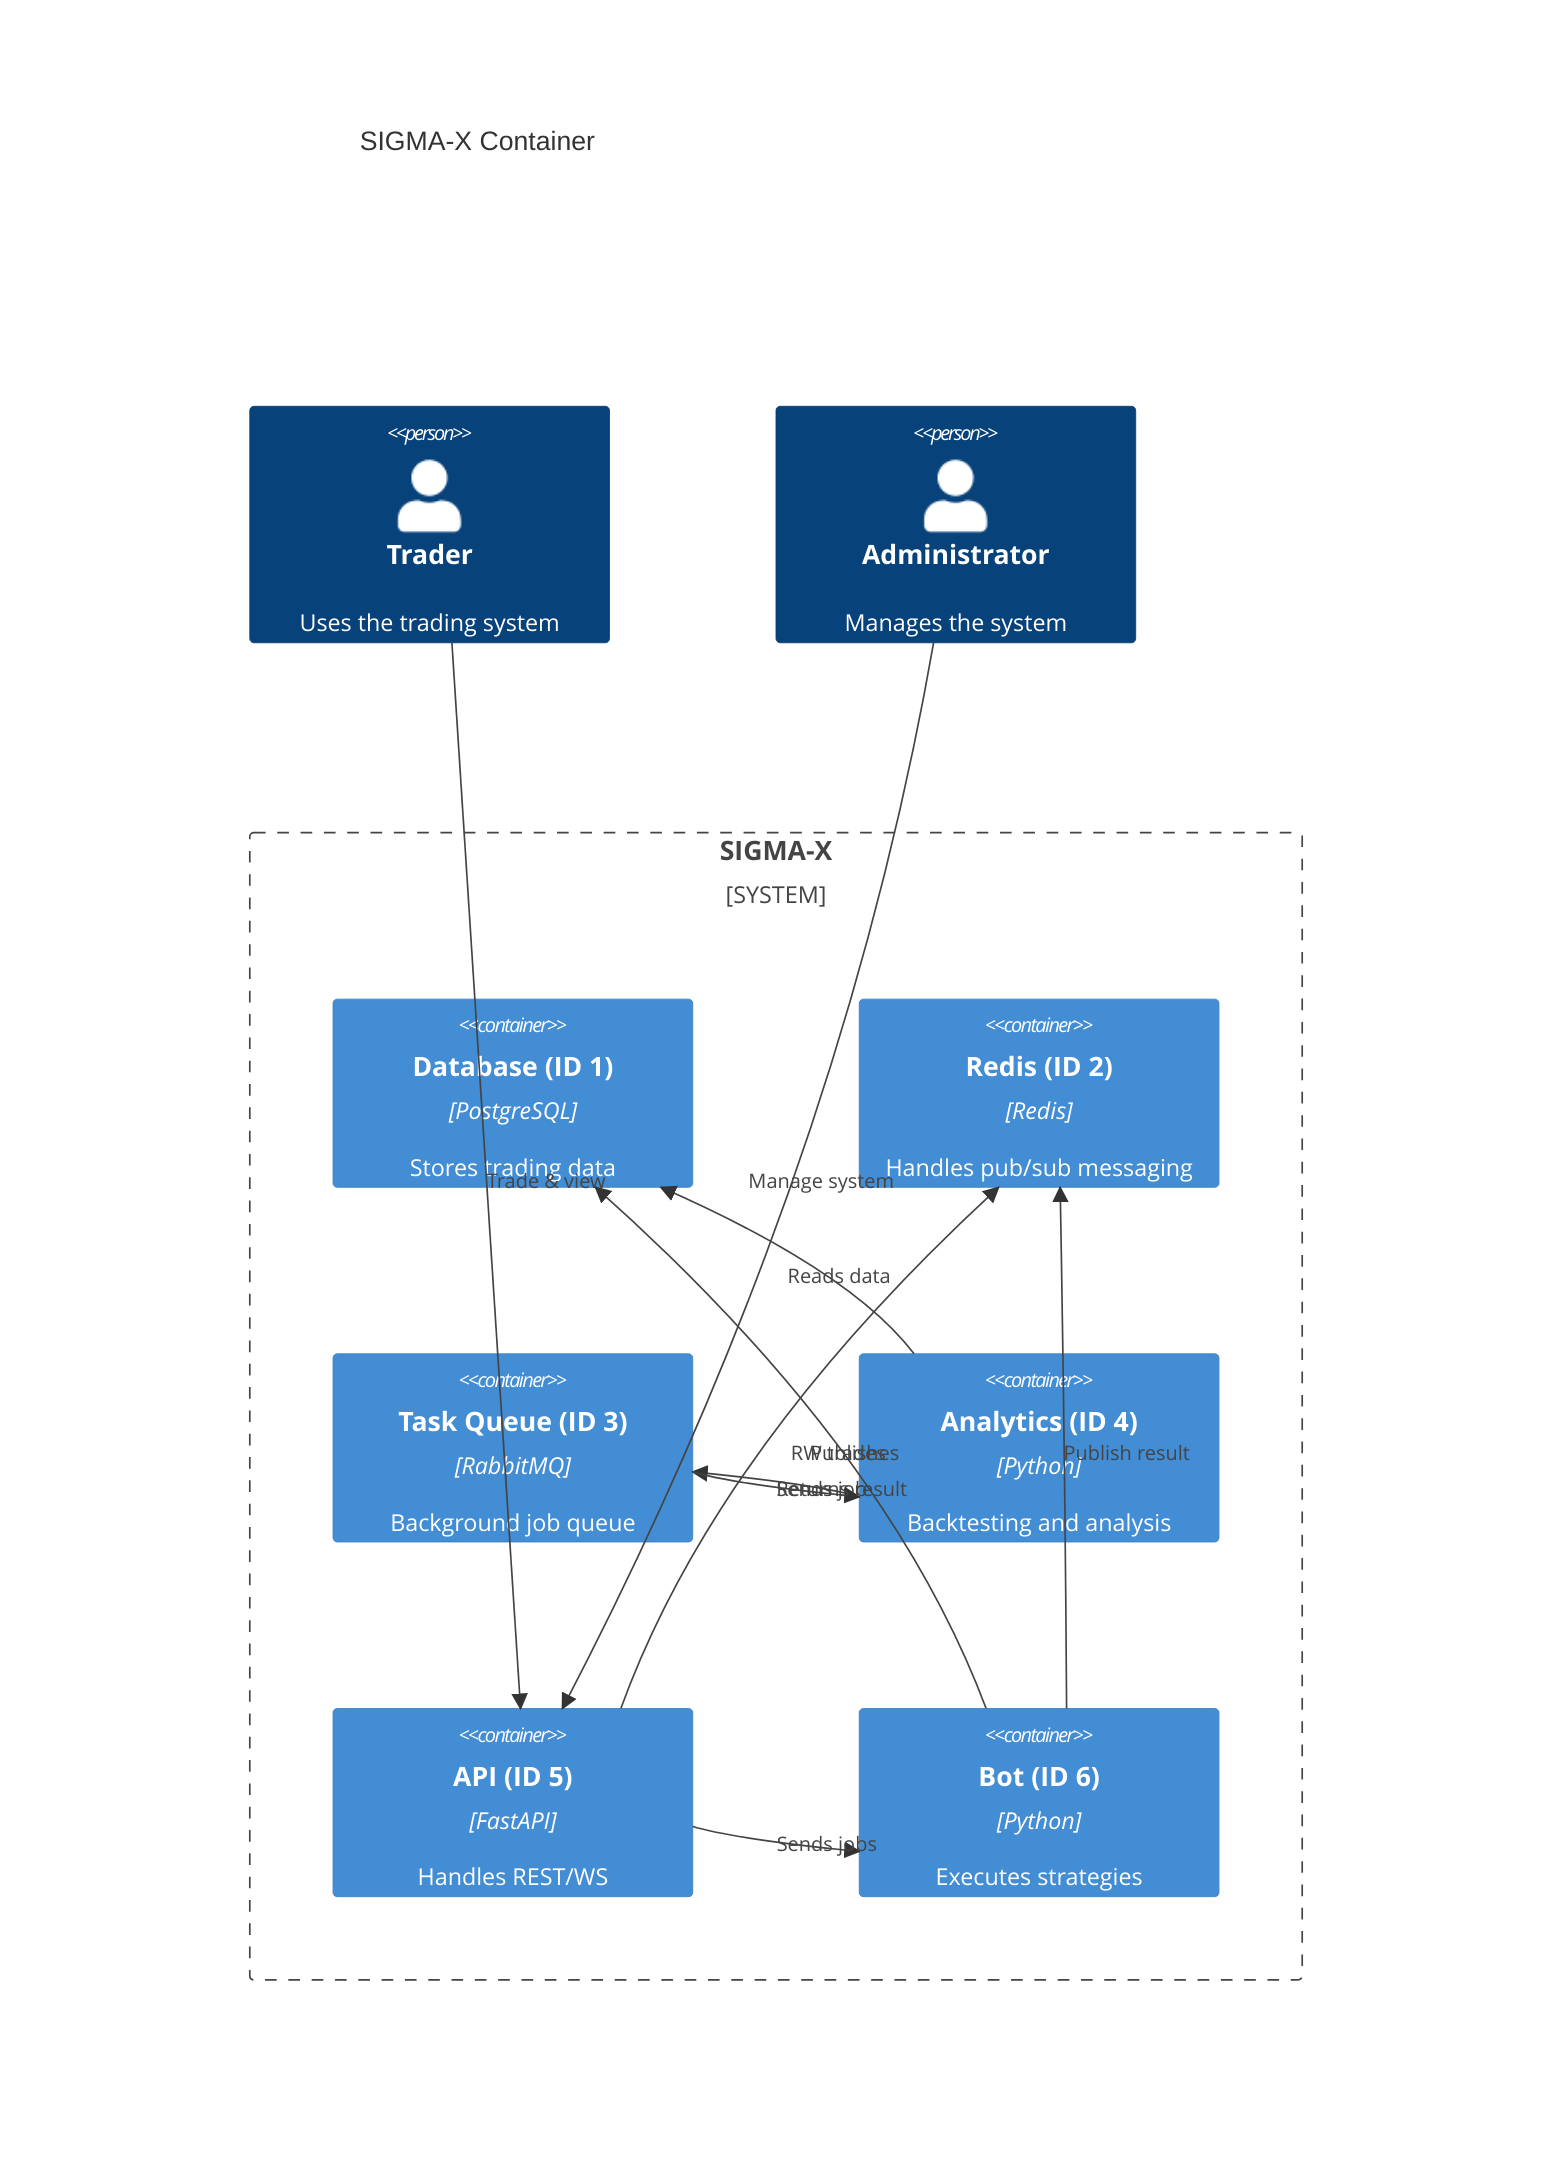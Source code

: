 C4Container
title SIGMA-X Container

Person(trader, "Trader", "Uses the trading system")
Person(admin, "Administrator", "Manages the system")

System_Boundary(sigma, "SIGMA-X") {
    Container(db, "Database (ID 1)", "PostgreSQL", "Stores trading data")
    Container(redis, "Redis (ID 2)", "Redis", "Handles pub/sub messaging")
    Container(mq, "Task Queue (ID 3)", "RabbitMQ", "Background job queue")
    Container(analytics, "Analytics (ID 4)", "Python", "Backtesting and analysis")
    Container(api, "API (ID 5)", "FastAPI", "Handles REST/WS")
    Container(bot, "Bot (ID 6)", "Python", "Executes strategies")
}

Rel(trader, api, "Trade & view")
Rel(admin, api, "Manage system")
Rel(api, redis, "Publishes")
Rel(api, bot, "Sends jobs")
Rel(bot, db, "RW trades")
Rel(bot, redis, "Publish result")
Rel(analytics, db, "Reads data")
Rel(analytics, mq, "Sends job")
Rel(mq, analytics, "Returns result")